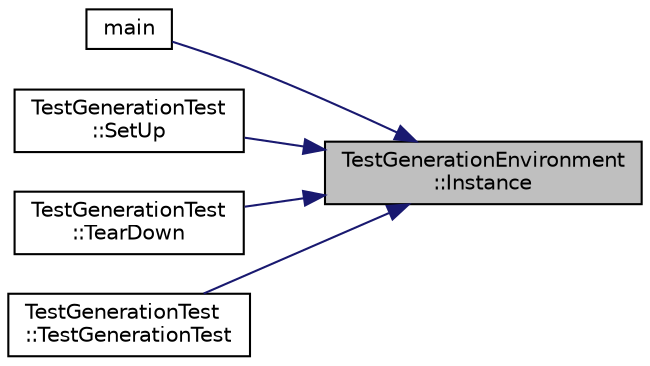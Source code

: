 digraph "TestGenerationEnvironment::Instance"
{
 // LATEX_PDF_SIZE
  bgcolor="transparent";
  edge [fontname="Helvetica",fontsize="10",labelfontname="Helvetica",labelfontsize="10"];
  node [fontname="Helvetica",fontsize="10",shape=record];
  rankdir="RL";
  Node1 [label="TestGenerationEnvironment\l::Instance",height=0.2,width=0.4,color="black", fillcolor="grey75", style="filled", fontcolor="black",tooltip=" "];
  Node1 -> Node2 [dir="back",color="midnightblue",fontsize="10",style="solid",fontname="Helvetica"];
  Node2 [label="main",height=0.2,width=0.4,color="black",URL="$googletest-param-test-test_8cc.html#a3c04138a5bfe5d72780bb7e82a18e627",tooltip=" "];
  Node1 -> Node3 [dir="back",color="midnightblue",fontsize="10",style="solid",fontname="Helvetica"];
  Node3 [label="TestGenerationTest\l::SetUp",height=0.2,width=0.4,color="black",URL="$classTestGenerationTest.html#a06cbce86435733a568824f9641ea57c2",tooltip=" "];
  Node1 -> Node4 [dir="back",color="midnightblue",fontsize="10",style="solid",fontname="Helvetica"];
  Node4 [label="TestGenerationTest\l::TearDown",height=0.2,width=0.4,color="black",URL="$classTestGenerationTest.html#a7e6a732f786fe5b2d989c11c51eb9fe1",tooltip=" "];
  Node1 -> Node5 [dir="back",color="midnightblue",fontsize="10",style="solid",fontname="Helvetica"];
  Node5 [label="TestGenerationTest\l::TestGenerationTest",height=0.2,width=0.4,color="black",URL="$classTestGenerationTest.html#ad243bf217fa672ce25675b8bd86e285e",tooltip=" "];
}

